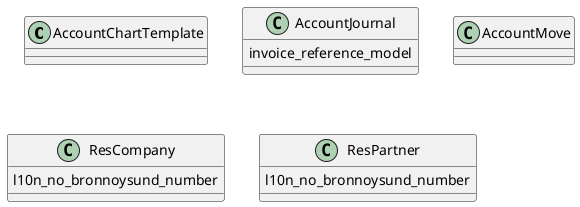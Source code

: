 @startuml classes_l10n_no
set namespaceSeparator none
class "AccountChartTemplate" as odoo_src.odoo.addons.l10n_no.models.template_no.AccountChartTemplate {
}
class "AccountJournal" as odoo_src.odoo.addons.l10n_no.models.account_journal.AccountJournal {
  invoice_reference_model
}
class "AccountMove" as odoo_src.odoo.addons.l10n_no.models.account_move.AccountMove {
}
class "ResCompany" as odoo_src.odoo.addons.l10n_no.models.res_company.ResCompany {
  l10n_no_bronnoysund_number
}
class "ResPartner" as odoo_src.odoo.addons.l10n_no.models.res_partner.ResPartner {
  l10n_no_bronnoysund_number
}
@enduml
